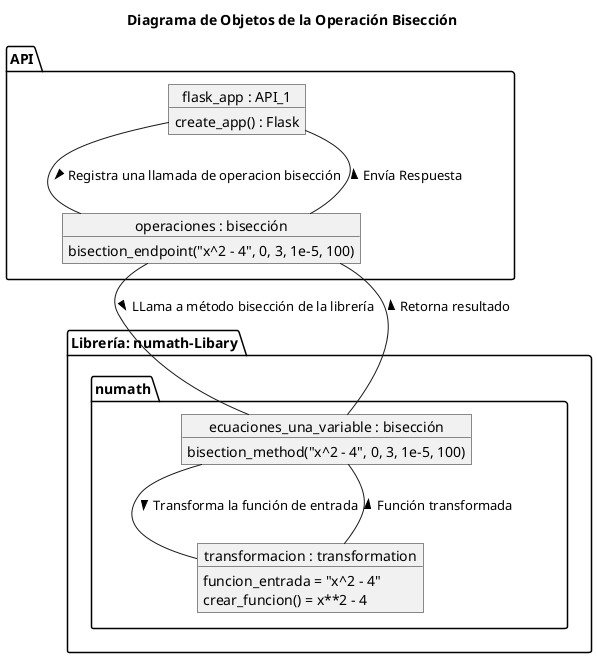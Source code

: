 @startuml

title Diagrama de Objetos de la Operación Bisección

package "API" {
  object "flask_app : API_1" as flask_app {
    create_app() : Flask
  }
  
  object "operaciones : bisección" as operaciones {
    bisection_endpoint("x^2 - 4", 0, 3, 1e-5, 100)
  }
}

package "Librería: numath-Libary"{
  package "numath" {

  object "ecuaciones_una_variable : bisección" as ecuaciones_una_variable {
    bisection_method("x^2 - 4", 0, 3, 1e-5, 100)
  }

  object "transformacion : transformation" as transformacion {
    funcion_entrada = "x^2 - 4"
    crear_funcion() = x**2 - 4
  }
  
}
}

flask_app -- operaciones: "Registra una llamada de operacion bisección >"
operaciones -- ecuaciones_una_variable : "LLama a método bisección de la librería >"
ecuaciones_una_variable-- transformacion : "Transforma la función de entrada >"
transformacion -- ecuaciones_una_variable : "Función transformada >"
ecuaciones_una_variable -- operaciones : "Retorna resultado >"
operaciones -- flask_app : "Envía Respuesta >"

@enduml
